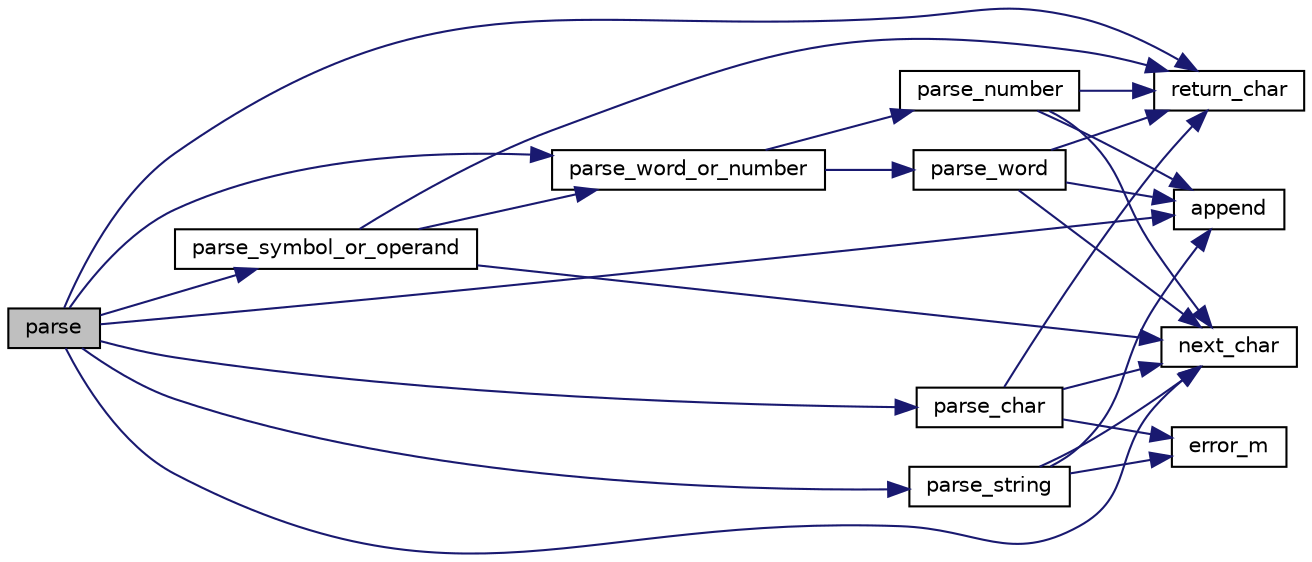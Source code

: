 digraph "parse"
{
  edge [fontname="Helvetica",fontsize="10",labelfontname="Helvetica",labelfontsize="10"];
  node [fontname="Helvetica",fontsize="10",shape=record];
  rankdir="LR";
  Node28 [label="parse",height=0.2,width=0.4,color="black", fillcolor="grey75", style="filled", fontcolor="black"];
  Node28 -> Node29 [color="midnightblue",fontsize="10",style="solid"];
  Node29 [label="parse_symbol_or_operand",height=0.2,width=0.4,color="black", fillcolor="white", style="filled",URL="$lexer_8c.html#a3bb717287608d3dea3d778274fca12a1"];
  Node29 -> Node30 [color="midnightblue",fontsize="10",style="solid"];
  Node30 [label="next_char",height=0.2,width=0.4,color="black", fillcolor="white", style="filled",URL="$lexer_8c.html#a1cec8a2aeca74877222503c23559481c"];
  Node29 -> Node31 [color="midnightblue",fontsize="10",style="solid"];
  Node31 [label="parse_word_or_number",height=0.2,width=0.4,color="black", fillcolor="white", style="filled",URL="$lexer_8c.html#a68aeb6bc21ceefa78f024a869fc9c26f"];
  Node31 -> Node32 [color="midnightblue",fontsize="10",style="solid"];
  Node32 [label="parse_number",height=0.2,width=0.4,color="black", fillcolor="white", style="filled",URL="$lexer_8c.html#a4192d1910a1c02fc04bb68c99c5b8520"];
  Node32 -> Node33 [color="midnightblue",fontsize="10",style="solid"];
  Node33 [label="append",height=0.2,width=0.4,color="black", fillcolor="white", style="filled",URL="$utils_8c.html#a8a50a6786aceb9c1f052769a96583000"];
  Node32 -> Node30 [color="midnightblue",fontsize="10",style="solid"];
  Node32 -> Node34 [color="midnightblue",fontsize="10",style="solid"];
  Node34 [label="return_char",height=0.2,width=0.4,color="black", fillcolor="white", style="filled",URL="$lexer_8c.html#a76f73c7046672a685468fd43f4e39f7a"];
  Node31 -> Node35 [color="midnightblue",fontsize="10",style="solid"];
  Node35 [label="parse_word",height=0.2,width=0.4,color="black", fillcolor="white", style="filled",URL="$lexer_8c.html#abd11c1c48aff5f5a0d05faaa9f63d35e"];
  Node35 -> Node33 [color="midnightblue",fontsize="10",style="solid"];
  Node35 -> Node30 [color="midnightblue",fontsize="10",style="solid"];
  Node35 -> Node34 [color="midnightblue",fontsize="10",style="solid"];
  Node29 -> Node34 [color="midnightblue",fontsize="10",style="solid"];
  Node28 -> Node36 [color="midnightblue",fontsize="10",style="solid"];
  Node36 [label="parse_char",height=0.2,width=0.4,color="black", fillcolor="white", style="filled",URL="$lexer_8c.html#acc216fd4b60e32a23b2e4d9db0b2d0cf"];
  Node36 -> Node30 [color="midnightblue",fontsize="10",style="solid"];
  Node36 -> Node37 [color="midnightblue",fontsize="10",style="solid"];
  Node37 [label="error_m",height=0.2,width=0.4,color="black", fillcolor="white", style="filled",URL="$console_8c.html#a5525b26bfe0ba2f54d8d891fdaea0d7c"];
  Node36 -> Node34 [color="midnightblue",fontsize="10",style="solid"];
  Node28 -> Node38 [color="midnightblue",fontsize="10",style="solid"];
  Node38 [label="parse_string",height=0.2,width=0.4,color="black", fillcolor="white", style="filled",URL="$lexer_8c.html#aeea57bbb18bef3c04e93da5c485b9807"];
  Node38 -> Node30 [color="midnightblue",fontsize="10",style="solid"];
  Node38 -> Node33 [color="midnightblue",fontsize="10",style="solid"];
  Node38 -> Node37 [color="midnightblue",fontsize="10",style="solid"];
  Node28 -> Node31 [color="midnightblue",fontsize="10",style="solid"];
  Node28 -> Node30 [color="midnightblue",fontsize="10",style="solid"];
  Node28 -> Node33 [color="midnightblue",fontsize="10",style="solid"];
  Node28 -> Node34 [color="midnightblue",fontsize="10",style="solid"];
}
